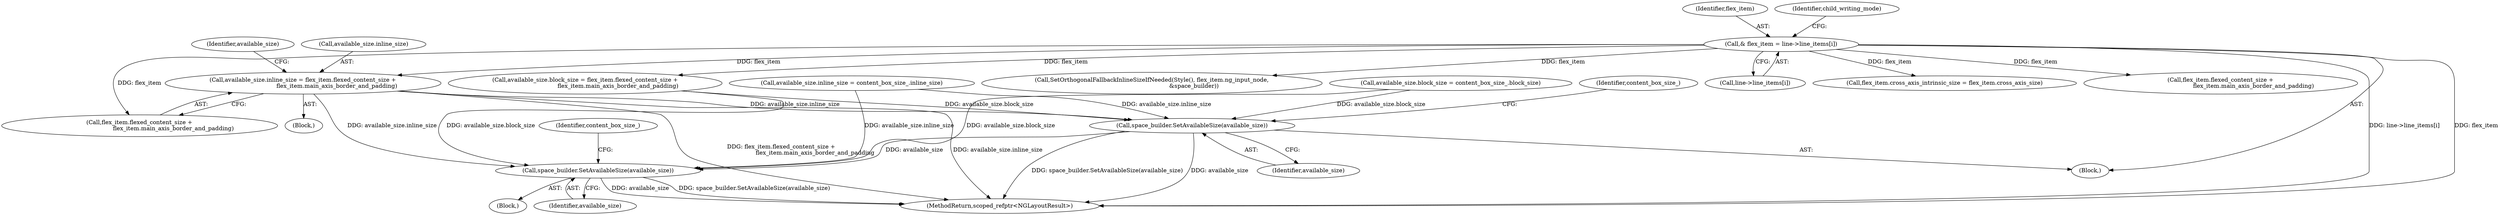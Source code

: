 digraph "0_Chrome_69ec52bd0b32622770a25952386596ccb4ad6434@API" {
"1000416" [label="(Call,available_size.inline_size = flex_item.flexed_content_size +\n                                     flex_item.main_axis_border_and_padding)"];
"1000371" [label="(Call,& flex_item = line->line_items[i])"];
"1000436" [label="(Call,space_builder.SetAvailableSize(available_size))"];
"1000574" [label="(Call,space_builder.SetAvailableSize(available_size))"];
"1000436" [label="(Call,space_builder.SetAvailableSize(available_size))"];
"1000372" [label="(Identifier,flex_item)"];
"1000577" [label="(Identifier,content_box_size_)"];
"1000394" [label="(Call,available_size.inline_size = content_box_size_.inline_size)"];
"1000574" [label="(Call,space_builder.SetAvailableSize(available_size))"];
"1000401" [label="(Call,available_size.block_size = flex_item.flexed_content_size +\n                                    flex_item.main_axis_border_and_padding)"];
"1000383" [label="(Call,SetOrthogonalFallbackInlineSizeIfNeeded(Style(), flex_item.ng_input_node,\n                                              &space_builder))"];
"1000373" [label="(Call,line->line_items[i])"];
"1000380" [label="(Identifier,child_writing_mode)"];
"1000415" [label="(Block,)"];
"1000610" [label="(MethodReturn,scoped_refptr<NGLayoutResult>)"];
"1000371" [label="(Call,& flex_item = line->line_items[i])"];
"1000417" [label="(Call,available_size.inline_size)"];
"1000463" [label="(Call,flex_item.cross_axis_intrinsic_size = flex_item.cross_axis_size)"];
"1000575" [label="(Identifier,available_size)"];
"1000429" [label="(Identifier,available_size)"];
"1000416" [label="(Call,available_size.inline_size = flex_item.flexed_content_size +\n                                     flex_item.main_axis_border_and_padding)"];
"1000437" [label="(Identifier,available_size)"];
"1000405" [label="(Call,flex_item.flexed_content_size +\n                                    flex_item.main_axis_border_and_padding)"];
"1000439" [label="(Identifier,content_box_size_)"];
"1000420" [label="(Call,flex_item.flexed_content_size +\n                                     flex_item.main_axis_border_and_padding)"];
"1000556" [label="(Block,)"];
"1000369" [label="(Block,)"];
"1000427" [label="(Call,available_size.block_size = content_box_size_.block_size)"];
"1000416" -> "1000415"  [label="AST: "];
"1000416" -> "1000420"  [label="CFG: "];
"1000417" -> "1000416"  [label="AST: "];
"1000420" -> "1000416"  [label="AST: "];
"1000429" -> "1000416"  [label="CFG: "];
"1000416" -> "1000610"  [label="DDG: flex_item.flexed_content_size +\n                                     flex_item.main_axis_border_and_padding"];
"1000416" -> "1000610"  [label="DDG: available_size.inline_size"];
"1000371" -> "1000416"  [label="DDG: flex_item"];
"1000416" -> "1000436"  [label="DDG: available_size.inline_size"];
"1000416" -> "1000574"  [label="DDG: available_size.inline_size"];
"1000371" -> "1000369"  [label="AST: "];
"1000371" -> "1000373"  [label="CFG: "];
"1000372" -> "1000371"  [label="AST: "];
"1000373" -> "1000371"  [label="AST: "];
"1000380" -> "1000371"  [label="CFG: "];
"1000371" -> "1000610"  [label="DDG: line->line_items[i]"];
"1000371" -> "1000610"  [label="DDG: flex_item"];
"1000371" -> "1000383"  [label="DDG: flex_item"];
"1000371" -> "1000401"  [label="DDG: flex_item"];
"1000371" -> "1000405"  [label="DDG: flex_item"];
"1000371" -> "1000420"  [label="DDG: flex_item"];
"1000371" -> "1000463"  [label="DDG: flex_item"];
"1000436" -> "1000369"  [label="AST: "];
"1000436" -> "1000437"  [label="CFG: "];
"1000437" -> "1000436"  [label="AST: "];
"1000439" -> "1000436"  [label="CFG: "];
"1000436" -> "1000610"  [label="DDG: space_builder.SetAvailableSize(available_size)"];
"1000436" -> "1000610"  [label="DDG: available_size"];
"1000427" -> "1000436"  [label="DDG: available_size.block_size"];
"1000401" -> "1000436"  [label="DDG: available_size.block_size"];
"1000394" -> "1000436"  [label="DDG: available_size.inline_size"];
"1000436" -> "1000574"  [label="DDG: available_size"];
"1000574" -> "1000556"  [label="AST: "];
"1000574" -> "1000575"  [label="CFG: "];
"1000575" -> "1000574"  [label="AST: "];
"1000577" -> "1000574"  [label="CFG: "];
"1000574" -> "1000610"  [label="DDG: available_size"];
"1000574" -> "1000610"  [label="DDG: space_builder.SetAvailableSize(available_size)"];
"1000401" -> "1000574"  [label="DDG: available_size.block_size"];
"1000394" -> "1000574"  [label="DDG: available_size.inline_size"];
"1000427" -> "1000574"  [label="DDG: available_size.block_size"];
}
